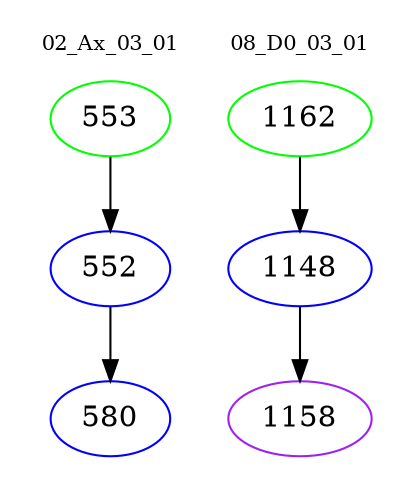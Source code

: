 digraph{
subgraph cluster_0 {
color = white
label = "02_Ax_03_01";
fontsize=10;
T0_553 [label="553", color="green"]
T0_553 -> T0_552 [color="black"]
T0_552 [label="552", color="blue"]
T0_552 -> T0_580 [color="black"]
T0_580 [label="580", color="blue"]
}
subgraph cluster_1 {
color = white
label = "08_D0_03_01";
fontsize=10;
T1_1162 [label="1162", color="green"]
T1_1162 -> T1_1148 [color="black"]
T1_1148 [label="1148", color="blue"]
T1_1148 -> T1_1158 [color="black"]
T1_1158 [label="1158", color="purple"]
}
}
